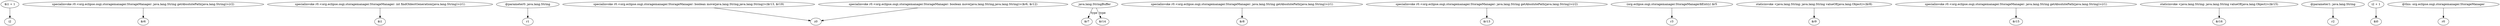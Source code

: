 digraph g {
0[label="$i1 + 1"]
1[label="i2"]
0->1[label=""]
2[label="specialinvoke r0.<org.eclipse.osgi.storagemanager.StorageManager: java.lang.String getAbsolutePath(java.lang.String)>(r2)"]
3[label="$r6"]
2->3[label=""]
4[label="specialinvoke r0.<org.eclipse.osgi.storagemanager.StorageManager: int findOldestGeneration(java.lang.String)>(r1)"]
5[label="$i1"]
4->5[label=""]
6[label="@parameter0: java.lang.String"]
7[label="r1"]
6->7[label=""]
8[label="specialinvoke r0.<org.eclipse.osgi.storagemanager.StorageManager: boolean move(java.lang.String,java.lang.String)>($r13, $r19)"]
9[label="z0"]
8->9[label=""]
10[label="java.lang.StringBuffer"]
11[label="$r7"]
10->11[label="type"]
12[label="specialinvoke r0.<org.eclipse.osgi.storagemanager.StorageManager: java.lang.String getAbsolutePath(java.lang.String)>(r1)"]
13[label="$r8"]
12->13[label=""]
14[label="specialinvoke r0.<org.eclipse.osgi.storagemanager.StorageManager: java.lang.String getAbsolutePath(java.lang.String)>(r2)"]
15[label="$r13"]
14->15[label=""]
16[label="(org.eclipse.osgi.storagemanager.StorageManager$Entry) $r5"]
17[label="r3"]
16->17[label=""]
18[label="staticinvoke <java.lang.String: java.lang.String valueOf(java.lang.Object)>($r8)"]
19[label="$r9"]
18->19[label=""]
20[label="specialinvoke r0.<org.eclipse.osgi.storagemanager.StorageManager: boolean move(java.lang.String,java.lang.String)>($r6, $r12)"]
20->9[label=""]
21[label="$r14"]
10->21[label="type"]
22[label="specialinvoke r0.<org.eclipse.osgi.storagemanager.StorageManager: java.lang.String getAbsolutePath(java.lang.String)>(r1)"]
23[label="$r15"]
22->23[label=""]
24[label="staticinvoke <java.lang.String: java.lang.String valueOf(java.lang.Object)>($r15)"]
25[label="$r16"]
24->25[label=""]
26[label="@parameter1: java.lang.String"]
27[label="r2"]
26->27[label=""]
28[label="i2 + 1"]
29[label="$i0"]
28->29[label=""]
30[label="@this: org.eclipse.osgi.storagemanager.StorageManager"]
31[label="r0"]
30->31[label=""]
}